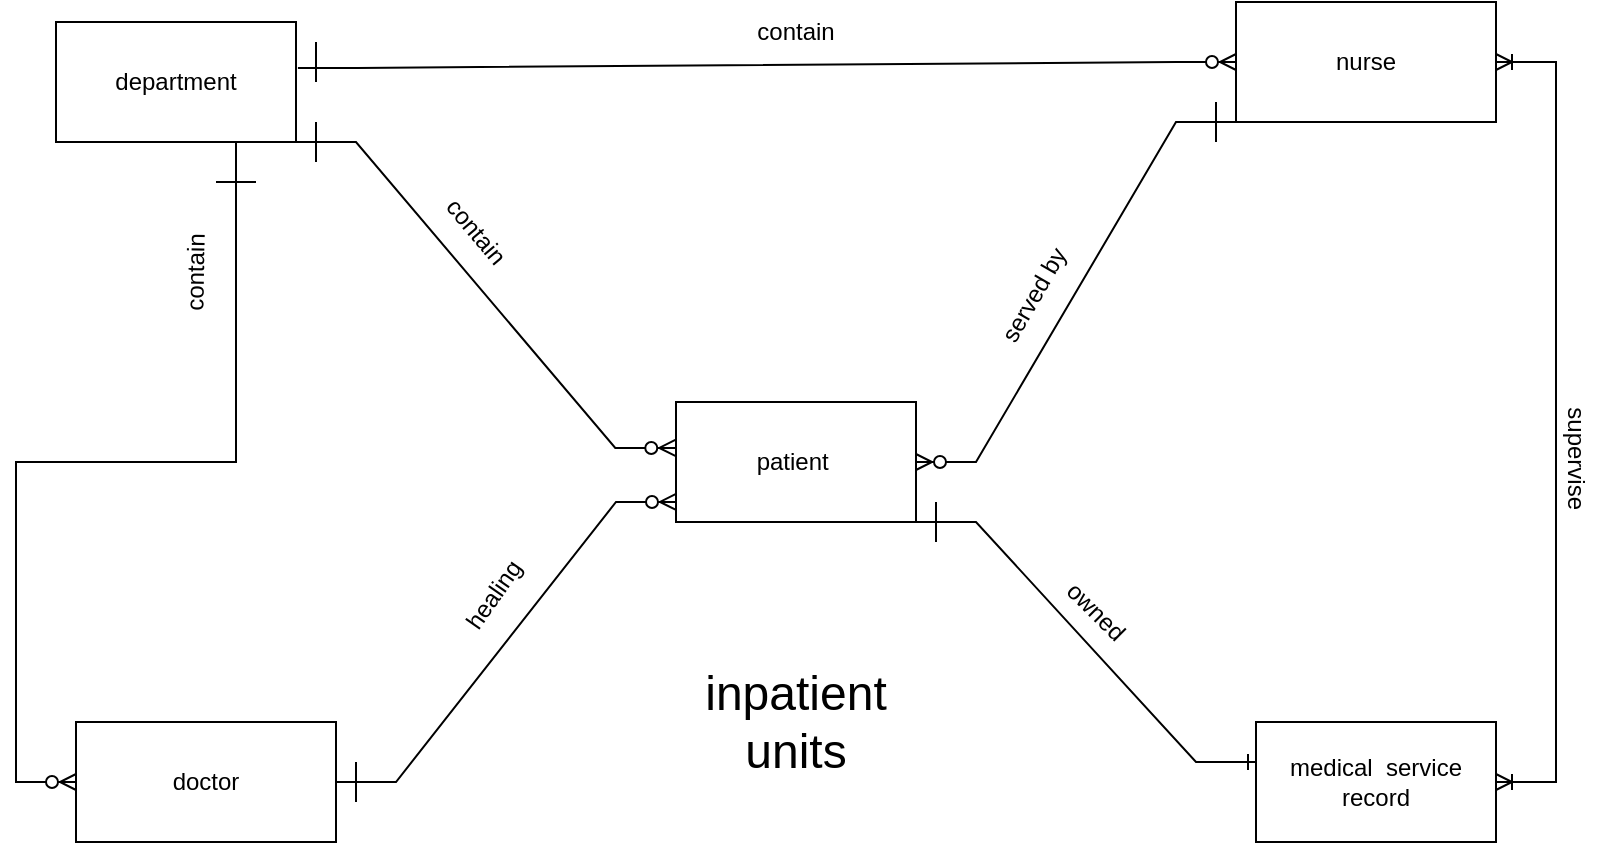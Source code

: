 <mxfile version="21.0.6" type="device"><diagram name="Page-1" id="BFUpAYx-H774onDrl4sq"><mxGraphModel dx="509" dy="313" grid="1" gridSize="10" guides="1" tooltips="1" connect="1" arrows="1" fold="1" page="1" pageScale="1" pageWidth="850" pageHeight="1100" math="0" shadow="0"><root><mxCell id="0"/><mxCell id="1" parent="0"/><mxCell id="7DXkeA172aLRfsPD14WF-1" value="department" style="rounded=0;whiteSpace=wrap;html=1;" vertex="1" parent="1"><mxGeometry x="40" y="20" width="120" height="60" as="geometry"/></mxCell><mxCell id="7DXkeA172aLRfsPD14WF-2" value="nurse" style="rounded=0;whiteSpace=wrap;html=1;" vertex="1" parent="1"><mxGeometry x="630" y="10" width="130" height="60" as="geometry"/></mxCell><mxCell id="7DXkeA172aLRfsPD14WF-3" value="doctor" style="rounded=0;whiteSpace=wrap;html=1;" vertex="1" parent="1"><mxGeometry x="50" y="370" width="130" height="60" as="geometry"/></mxCell><mxCell id="7DXkeA172aLRfsPD14WF-4" value="medical&amp;nbsp; service record" style="rounded=0;whiteSpace=wrap;html=1;" vertex="1" parent="1"><mxGeometry x="640" y="370" width="120" height="60" as="geometry"/></mxCell><mxCell id="7DXkeA172aLRfsPD14WF-5" value="patient&amp;nbsp;" style="rounded=0;whiteSpace=wrap;html=1;" vertex="1" parent="1"><mxGeometry x="350" y="210" width="120" height="60" as="geometry"/></mxCell><mxCell id="7DXkeA172aLRfsPD14WF-7" value="" style="edgeStyle=entityRelationEdgeStyle;fontSize=12;html=1;endArrow=ERzeroToMany;endFill=1;rounded=0;exitX=1;exitY=1;exitDx=0;exitDy=0;entryX=-0.003;entryY=0.383;entryDx=0;entryDy=0;entryPerimeter=0;" edge="1" parent="1" source="7DXkeA172aLRfsPD14WF-1" target="7DXkeA172aLRfsPD14WF-5"><mxGeometry width="100" height="100" relative="1" as="geometry"><mxPoint x="410" y="300" as="sourcePoint"/><mxPoint x="510" y="200" as="targetPoint"/></mxGeometry></mxCell><mxCell id="7DXkeA172aLRfsPD14WF-10" value="" style="edgeStyle=entityRelationEdgeStyle;fontSize=12;html=1;endArrow=ERzeroToMany;endFill=1;rounded=0;exitX=1.008;exitY=0.383;exitDx=0;exitDy=0;exitPerimeter=0;entryX=0;entryY=0.5;entryDx=0;entryDy=0;" edge="1" parent="1" source="7DXkeA172aLRfsPD14WF-1" target="7DXkeA172aLRfsPD14WF-2"><mxGeometry width="100" height="100" relative="1" as="geometry"><mxPoint x="410" y="300" as="sourcePoint"/><mxPoint x="510" y="200" as="targetPoint"/></mxGeometry></mxCell><mxCell id="7DXkeA172aLRfsPD14WF-11" value="" style="edgeStyle=entityRelationEdgeStyle;fontSize=12;html=1;endArrow=ERzeroToMany;endFill=1;rounded=0;exitX=0.5;exitY=1;exitDx=0;exitDy=0;" edge="1" parent="1" source="7DXkeA172aLRfsPD14WF-1"><mxGeometry width="100" height="100" relative="1" as="geometry"><mxPoint x="410" y="300" as="sourcePoint"/><mxPoint x="50" y="400" as="targetPoint"/></mxGeometry></mxCell><mxCell id="7DXkeA172aLRfsPD14WF-12" value="" style="endArrow=none;html=1;rounded=0;" edge="1" parent="1"><mxGeometry width="50" height="50" relative="1" as="geometry"><mxPoint x="170" y="50" as="sourcePoint"/><mxPoint x="170" y="30" as="targetPoint"/></mxGeometry></mxCell><mxCell id="7DXkeA172aLRfsPD14WF-13" value="" style="endArrow=none;html=1;rounded=0;" edge="1" parent="1"><mxGeometry width="50" height="50" relative="1" as="geometry"><mxPoint x="170" y="90" as="sourcePoint"/><mxPoint x="170" y="70" as="targetPoint"/></mxGeometry></mxCell><mxCell id="7DXkeA172aLRfsPD14WF-14" value="" style="endArrow=none;html=1;rounded=0;" edge="1" parent="1"><mxGeometry width="50" height="50" relative="1" as="geometry"><mxPoint x="140" y="100" as="sourcePoint"/><mxPoint x="120" y="100" as="targetPoint"/></mxGeometry></mxCell><mxCell id="7DXkeA172aLRfsPD14WF-15" value="" style="edgeStyle=entityRelationEdgeStyle;fontSize=12;html=1;endArrow=ERzeroToMany;endFill=1;rounded=0;exitX=0;exitY=1;exitDx=0;exitDy=0;" edge="1" parent="1" source="7DXkeA172aLRfsPD14WF-2" target="7DXkeA172aLRfsPD14WF-5"><mxGeometry width="100" height="100" relative="1" as="geometry"><mxPoint x="380" y="270" as="sourcePoint"/><mxPoint x="480" y="170" as="targetPoint"/></mxGeometry></mxCell><mxCell id="7DXkeA172aLRfsPD14WF-16" value="" style="endArrow=none;html=1;rounded=0;" edge="1" parent="1"><mxGeometry width="50" height="50" relative="1" as="geometry"><mxPoint x="620" y="80" as="sourcePoint"/><mxPoint x="620" y="60" as="targetPoint"/></mxGeometry></mxCell><mxCell id="7DXkeA172aLRfsPD14WF-20" value="" style="edgeStyle=entityRelationEdgeStyle;fontSize=12;html=1;endArrow=ERone;endFill=1;rounded=0;exitX=1;exitY=1;exitDx=0;exitDy=0;entryX=0;entryY=0.333;entryDx=0;entryDy=0;entryPerimeter=0;" edge="1" parent="1" source="7DXkeA172aLRfsPD14WF-5" target="7DXkeA172aLRfsPD14WF-4"><mxGeometry width="100" height="100" relative="1" as="geometry"><mxPoint x="520" y="320" as="sourcePoint"/><mxPoint x="620" y="220" as="targetPoint"/></mxGeometry></mxCell><mxCell id="7DXkeA172aLRfsPD14WF-21" value="" style="endArrow=none;html=1;rounded=0;" edge="1" parent="1"><mxGeometry width="50" height="50" relative="1" as="geometry"><mxPoint x="480" y="280" as="sourcePoint"/><mxPoint x="480" y="260" as="targetPoint"/></mxGeometry></mxCell><mxCell id="7DXkeA172aLRfsPD14WF-22" value="" style="edgeStyle=entityRelationEdgeStyle;fontSize=12;html=1;endArrow=ERzeroToMany;endFill=1;rounded=0;exitX=1;exitY=0.5;exitDx=0;exitDy=0;entryX=0;entryY=0.833;entryDx=0;entryDy=0;entryPerimeter=0;" edge="1" parent="1" source="7DXkeA172aLRfsPD14WF-3" target="7DXkeA172aLRfsPD14WF-5"><mxGeometry width="100" height="100" relative="1" as="geometry"><mxPoint x="210" y="360" as="sourcePoint"/><mxPoint x="310" y="260" as="targetPoint"/></mxGeometry></mxCell><mxCell id="7DXkeA172aLRfsPD14WF-23" value="" style="edgeStyle=entityRelationEdgeStyle;fontSize=12;html=1;endArrow=ERoneToMany;startArrow=ERoneToMany;rounded=0;entryX=1;entryY=0.5;entryDx=0;entryDy=0;" edge="1" parent="1" target="7DXkeA172aLRfsPD14WF-2"><mxGeometry width="100" height="100" relative="1" as="geometry"><mxPoint x="760" y="400" as="sourcePoint"/><mxPoint x="630" y="160" as="targetPoint"/></mxGeometry></mxCell><mxCell id="7DXkeA172aLRfsPD14WF-24" value="contain" style="text;html=1;strokeColor=none;fillColor=none;align=center;verticalAlign=middle;whiteSpace=wrap;rounded=0;" vertex="1" parent="1"><mxGeometry x="380" y="10" width="60" height="30" as="geometry"/></mxCell><mxCell id="7DXkeA172aLRfsPD14WF-26" value="contain" style="text;html=1;strokeColor=none;fillColor=none;align=center;verticalAlign=middle;whiteSpace=wrap;rounded=0;rotation=50;" vertex="1" parent="1"><mxGeometry x="220" y="110" width="60" height="30" as="geometry"/></mxCell><mxCell id="7DXkeA172aLRfsPD14WF-27" value="contain" style="text;html=1;strokeColor=none;fillColor=none;align=center;verticalAlign=middle;whiteSpace=wrap;rounded=0;rotation=-89;" vertex="1" parent="1"><mxGeometry x="80" y="130" width="60" height="30" as="geometry"/></mxCell><mxCell id="7DXkeA172aLRfsPD14WF-28" value="healing&amp;nbsp;" style="text;html=1;strokeColor=none;fillColor=none;align=center;verticalAlign=middle;whiteSpace=wrap;rounded=0;rotation=-55;" vertex="1" parent="1"><mxGeometry x="230" y="290" width="60" height="30" as="geometry"/></mxCell><mxCell id="7DXkeA172aLRfsPD14WF-29" value="" style="endArrow=none;html=1;rounded=0;" edge="1" parent="1"><mxGeometry width="50" height="50" relative="1" as="geometry"><mxPoint x="190" y="410" as="sourcePoint"/><mxPoint x="190" y="390" as="targetPoint"/></mxGeometry></mxCell><mxCell id="7DXkeA172aLRfsPD14WF-30" value="served by&amp;nbsp;" style="text;html=1;strokeColor=none;fillColor=none;align=center;verticalAlign=middle;whiteSpace=wrap;rounded=0;rotation=-60;" vertex="1" parent="1"><mxGeometry x="500" y="140" width="60" height="30" as="geometry"/></mxCell><mxCell id="7DXkeA172aLRfsPD14WF-31" value="owned" style="text;html=1;strokeColor=none;fillColor=none;align=center;verticalAlign=middle;whiteSpace=wrap;rounded=0;rotation=45;" vertex="1" parent="1"><mxGeometry x="530" y="300" width="60" height="30" as="geometry"/></mxCell><mxCell id="7DXkeA172aLRfsPD14WF-32" value="supervise&amp;nbsp;" style="text;html=1;strokeColor=none;fillColor=none;align=center;verticalAlign=middle;whiteSpace=wrap;rounded=0;rotation=90;" vertex="1" parent="1"><mxGeometry x="770" y="225" width="60" height="30" as="geometry"/></mxCell><mxCell id="7DXkeA172aLRfsPD14WF-33" value="&lt;font style=&quot;font-size: 24px;&quot;&gt;inpatient&lt;br/&gt;units&lt;/font&gt;" style="text;html=1;strokeColor=none;fillColor=none;align=center;verticalAlign=middle;whiteSpace=wrap;rounded=0;" vertex="1" parent="1"><mxGeometry x="350" y="330" width="120" height="80" as="geometry"/></mxCell></root></mxGraphModel></diagram></mxfile>